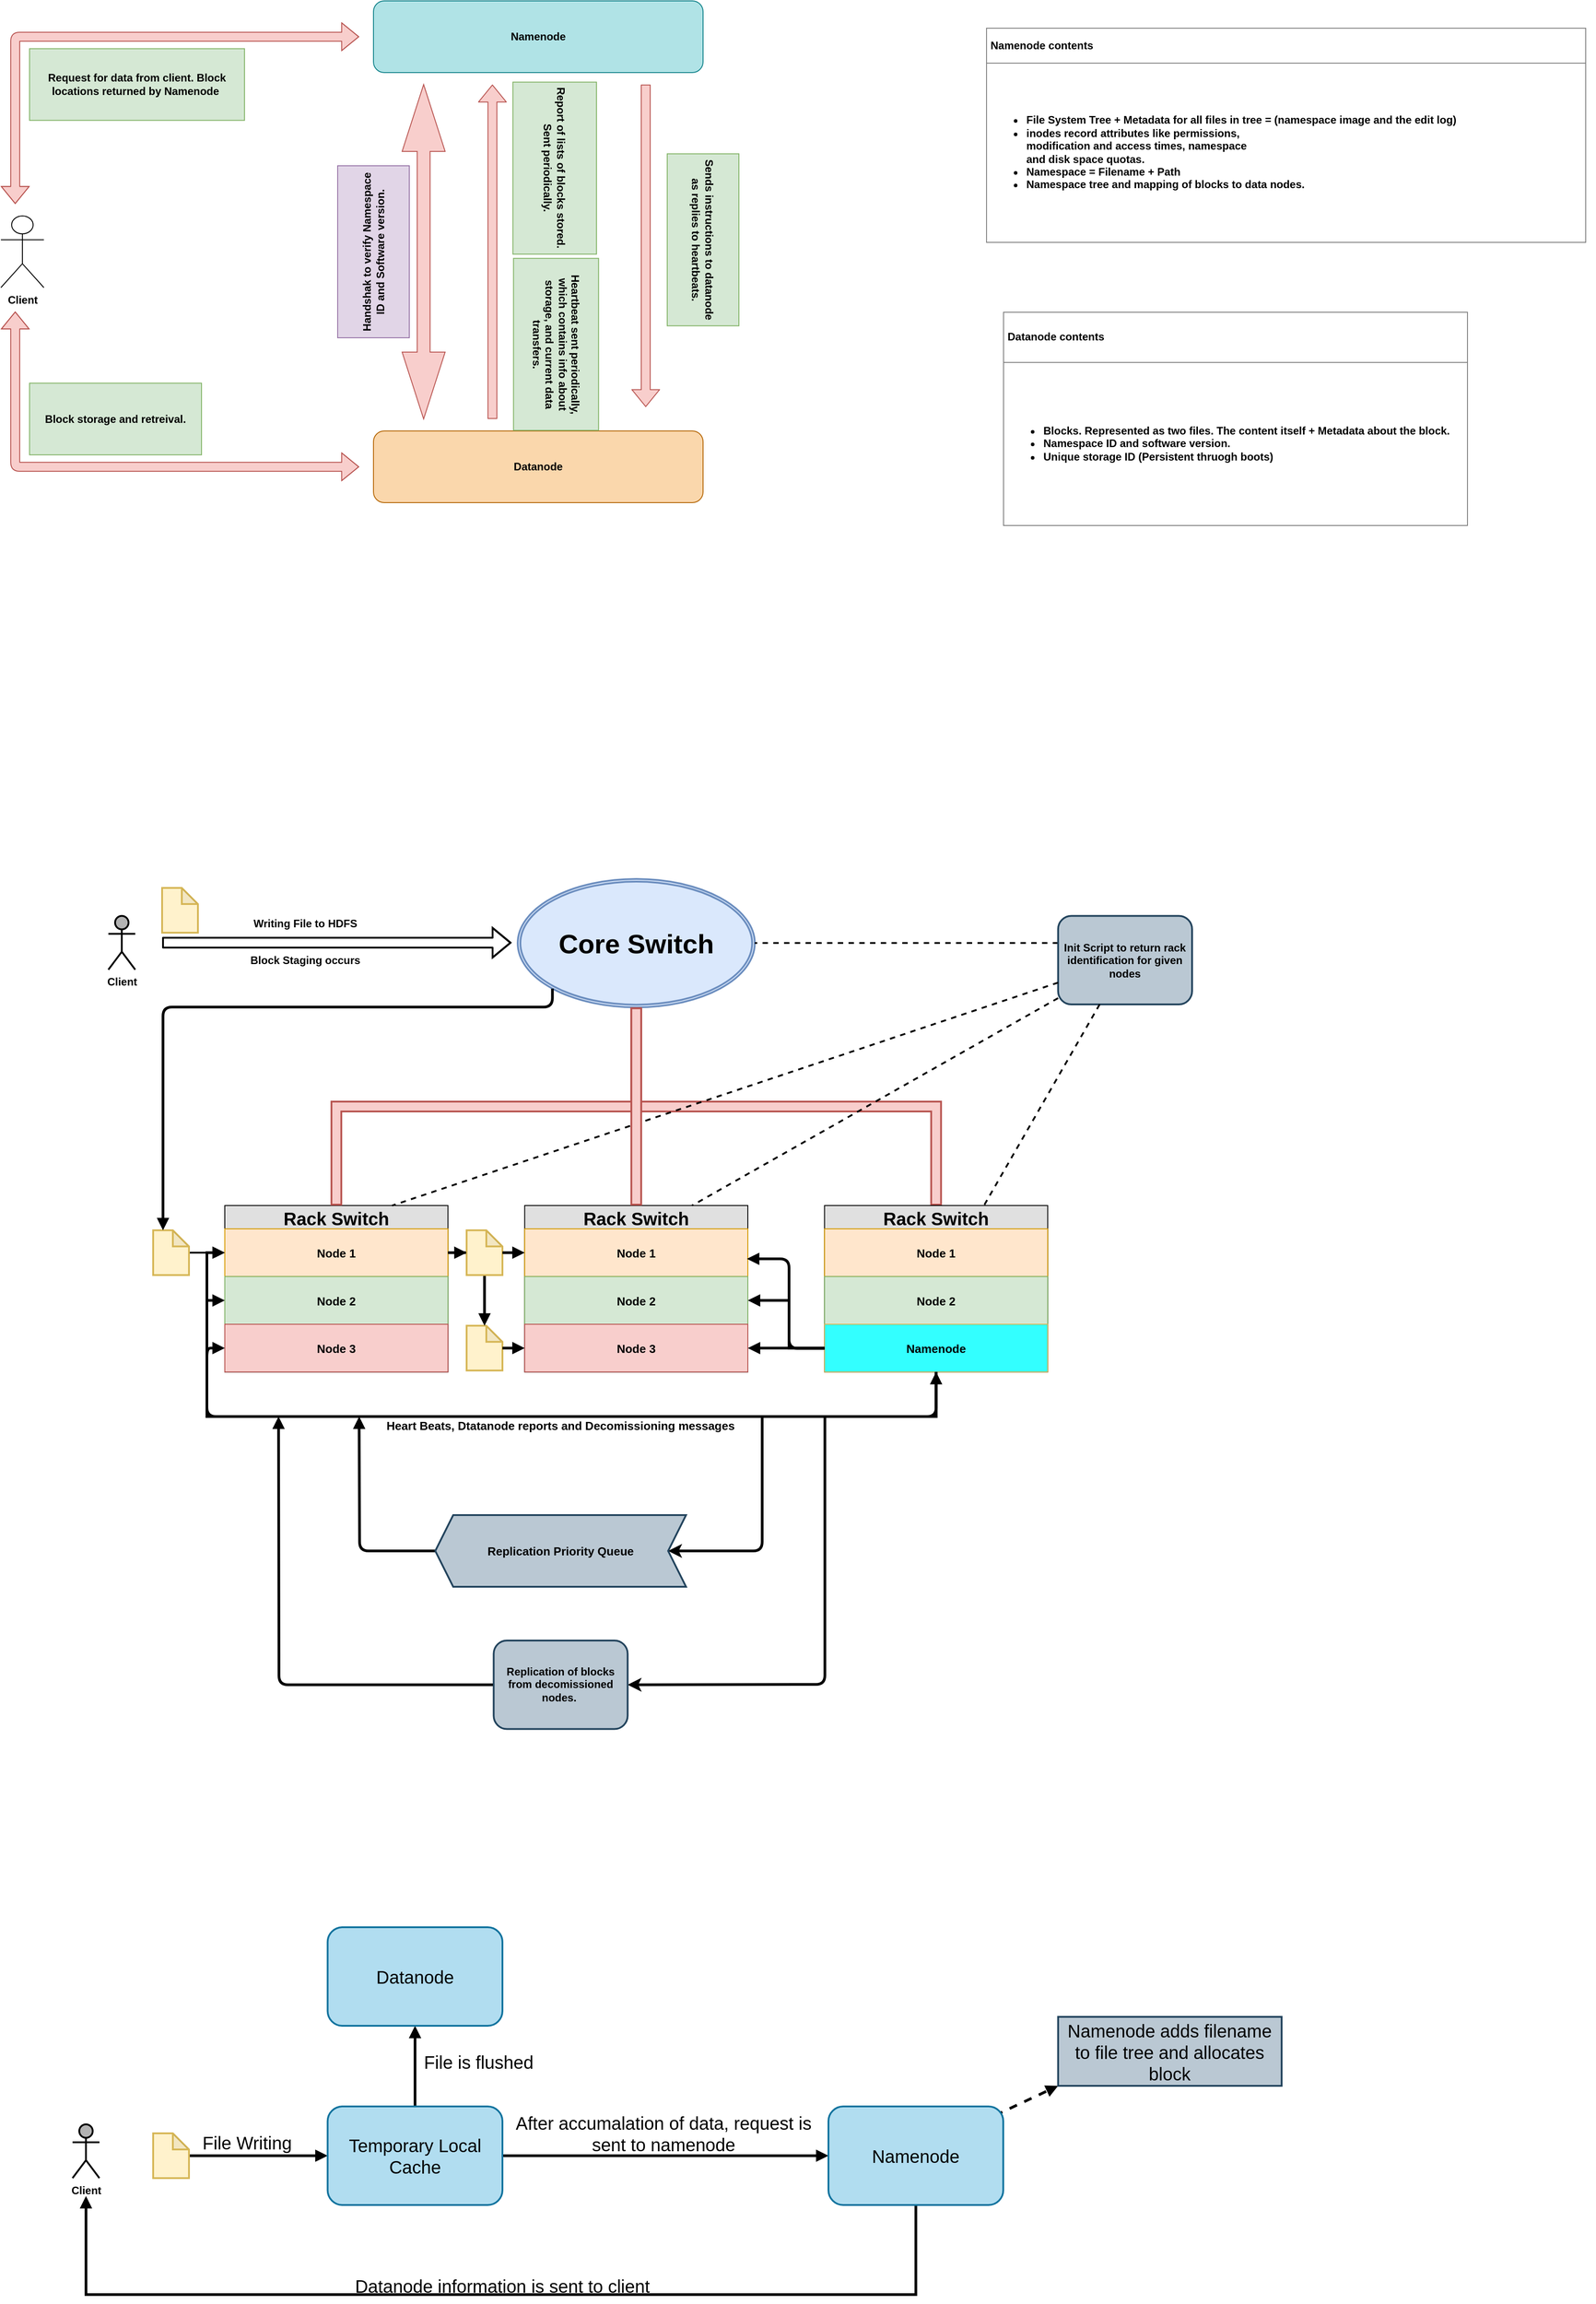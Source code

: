 <mxfile version="12.6.5" type="device"><diagram id="C5RBs43oDa-KdzZeNtuy" name="Page-1"><mxGraphModel dx="1422" dy="852" grid="1" gridSize="10" guides="1" tooltips="1" connect="1" arrows="1" fold="1" page="1" pageScale="1" pageWidth="1200" pageHeight="1920" math="0" shadow="0"><root><mxCell id="WIyWlLk6GJQsqaUBKTNV-0"/><mxCell id="WIyWlLk6GJQsqaUBKTNV-1" parent="WIyWlLk6GJQsqaUBKTNV-0"/><mxCell id="GjDRsNcdDr-HbxXAL46u-3" value="&lt;table border=&quot;1&quot; width=&quot;100%&quot; cellpadding=&quot;4&quot; style=&quot;width: 100% ; height: 100% ; border-collapse: collapse&quot;&gt;&lt;tbody&gt;&lt;tr&gt;&lt;th&gt;Namenode contents&lt;/th&gt;&lt;/tr&gt;&lt;tr&gt;&lt;td&gt;&lt;ul&gt;&lt;li&gt;File System Tree + Metadata for all files in tree = (namespace image and the edit log)&lt;/li&gt;&lt;li&gt;inodes record attributes like permissions, &lt;br&gt;modification and access times, namespace &lt;br&gt;and disk space quotas.&lt;/li&gt;&lt;li&gt;Namespace = Filename + Path&lt;/li&gt;&lt;li&gt;Namespace tree and mapping of blocks to data nodes.&lt;/li&gt;&lt;/ul&gt;&lt;/td&gt;&lt;/tr&gt;&lt;/tbody&gt;&lt;/table&gt;" style="text;html=1;strokeColor=none;fillColor=none;overflow=fill;align=left;fontStyle=1" parent="WIyWlLk6GJQsqaUBKTNV-1" vertex="1"><mxGeometry x="1180" y="140" width="670" height="240" as="geometry"/></mxCell><mxCell id="9HDueYmuPatAe0AQNyXU-12" value="Core Switch" style="ellipse;shape=doubleEllipse;margin=3;whiteSpace=wrap;html=1;align=center;strokeColor=#6c8ebf;strokeWidth=2;fillColor=#dae8fc;fontStyle=1;fontSize=30;" vertex="1" parent="WIyWlLk6GJQsqaUBKTNV-1"><mxGeometry x="657.032" y="1090" width="264.74" height="143.35" as="geometry"/></mxCell><mxCell id="9HDueYmuPatAe0AQNyXU-24" style="rounded=0;orthogonalLoop=1;jettySize=auto;html=1;entryX=0.5;entryY=0;entryDx=0;entryDy=0;strokeWidth=2;strokeColor=#b85450;shape=flexArrow;startArrow=none;startFill=0;edgeStyle=elbowEdgeStyle;elbow=vertical;endArrow=none;endFill=0;shadow=0;comic=0;fillColor=#f8cecc;fontStyle=1" edge="1" parent="WIyWlLk6GJQsqaUBKTNV-1" source="9HDueYmuPatAe0AQNyXU-12" target="9HDueYmuPatAe0AQNyXU-4"><mxGeometry relative="1" as="geometry"/></mxCell><mxCell id="9HDueYmuPatAe0AQNyXU-29" style="edgeStyle=elbowEdgeStyle;rounded=0;comic=0;orthogonalLoop=1;jettySize=auto;elbow=vertical;html=1;entryX=1;entryY=0.5;entryDx=0;entryDy=0;shadow=0;startArrow=none;startFill=0;endArrow=none;endFill=0;strokeColor=#000000;strokeWidth=2;fillColor=#CCCCCC;dashed=1;fontStyle=1" edge="1" parent="WIyWlLk6GJQsqaUBKTNV-1" source="9HDueYmuPatAe0AQNyXU-26" target="9HDueYmuPatAe0AQNyXU-12"><mxGeometry relative="1" as="geometry"/></mxCell><mxCell id="9HDueYmuPatAe0AQNyXU-26" value="Init Script to return rack identification for given nodes" style="rounded=1;whiteSpace=wrap;html=1;strokeWidth=2;fillColor=#bac8d3;strokeColor=#23445d;fontStyle=1" vertex="1" parent="WIyWlLk6GJQsqaUBKTNV-1"><mxGeometry x="1260.43" y="1131.25" width="149.57" height="98.75" as="geometry"/></mxCell><mxCell id="9HDueYmuPatAe0AQNyXU-39" value="" style="group;fontStyle=1;fontSize=20;" vertex="1" connectable="0" parent="WIyWlLk6GJQsqaUBKTNV-1"><mxGeometry x="330" y="1454.518" width="249.17" height="225.733" as="geometry"/></mxCell><mxCell id="9HDueYmuPatAe0AQNyXU-0" value="Rack Switch" style="swimlane;fontStyle=1;childLayout=stackLayout;horizontal=1;startSize=26;fillColor=#e0e0e0;horizontalStack=0;resizeParent=1;resizeParentMax=0;resizeLast=0;collapsible=1;marginBottom=0;swimlaneFillColor=#ffffff;align=center;fontSize=20;" vertex="1" parent="9HDueYmuPatAe0AQNyXU-39"><mxGeometry width="249.17" height="185.733" as="geometry"/></mxCell><mxCell id="9HDueYmuPatAe0AQNyXU-1" value="Node 1" style="text;strokeColor=#d79b00;fillColor=#ffe6cc;spacingLeft=4;spacingRight=4;overflow=hidden;rotatable=0;points=[[0,0.5],[1,0.5]];portConstraint=eastwest;fontSize=13;align=center;verticalAlign=middle;fontStyle=1" vertex="1" parent="9HDueYmuPatAe0AQNyXU-0"><mxGeometry y="26" width="249.17" height="53.244" as="geometry"/></mxCell><mxCell id="9HDueYmuPatAe0AQNyXU-2" value="Node 2" style="text;strokeColor=#82b366;fillColor=#d5e8d4;spacingLeft=4;spacingRight=4;overflow=hidden;rotatable=0;points=[[0,0.5],[1,0.5]];portConstraint=eastwest;fontSize=13;align=center;verticalAlign=middle;fontStyle=1" vertex="1" parent="9HDueYmuPatAe0AQNyXU-0"><mxGeometry y="79.244" width="249.17" height="53.244" as="geometry"/></mxCell><mxCell id="9HDueYmuPatAe0AQNyXU-3" value="Node 3" style="text;strokeColor=#b85450;fillColor=#f8cecc;spacingLeft=4;spacingRight=4;overflow=hidden;rotatable=0;points=[[0,0.5],[1,0.5]];portConstraint=eastwest;fontSize=13;align=center;verticalAlign=middle;fontStyle=1" vertex="1" parent="9HDueYmuPatAe0AQNyXU-0"><mxGeometry y="132.488" width="249.17" height="53.244" as="geometry"/></mxCell><mxCell id="9HDueYmuPatAe0AQNyXU-22" style="rounded=0;orthogonalLoop=1;jettySize=auto;html=1;strokeWidth=2;strokeColor=#b85450;shape=flexArrow;startArrow=none;startFill=0;edgeStyle=elbowEdgeStyle;elbow=vertical;endArrow=none;endFill=0;shadow=0;comic=0;fillColor=#f8cecc;fontStyle=1" edge="1" parent="WIyWlLk6GJQsqaUBKTNV-1" source="9HDueYmuPatAe0AQNyXU-12" target="9HDueYmuPatAe0AQNyXU-0"><mxGeometry relative="1" as="geometry"/></mxCell><mxCell id="9HDueYmuPatAe0AQNyXU-34" style="rounded=0;comic=0;orthogonalLoop=1;jettySize=auto;elbow=vertical;html=1;entryX=0.75;entryY=0;entryDx=0;entryDy=0;shadow=0;dashed=1;startArrow=none;startFill=0;endArrow=none;endFill=0;strokeColor=#000000;strokeWidth=2;fillColor=#CCCCCC;fontStyle=1" edge="1" parent="WIyWlLk6GJQsqaUBKTNV-1" source="9HDueYmuPatAe0AQNyXU-26" target="9HDueYmuPatAe0AQNyXU-0"><mxGeometry relative="1" as="geometry"/></mxCell><mxCell id="9HDueYmuPatAe0AQNyXU-41" value="Client" style="shape=umlActor;verticalLabelPosition=bottom;labelBackgroundColor=#ffffff;verticalAlign=top;html=1;outlineConnect=0;strokeColor=#000000;strokeWidth=2;fillColor=#B3B3B3;fontStyle=1" vertex="1" parent="WIyWlLk6GJQsqaUBKTNV-1"><mxGeometry x="200" y="1131.25" width="30" height="60" as="geometry"/></mxCell><mxCell id="9HDueYmuPatAe0AQNyXU-42" value="" style="shape=flexArrow;endArrow=classic;html=1;shadow=0;strokeColor=#000000;strokeWidth=2;fillColor=#FFFFFF;fontStyle=1" edge="1" parent="WIyWlLk6GJQsqaUBKTNV-1"><mxGeometry width="50" height="50" relative="1" as="geometry"><mxPoint x="260" y="1161.17" as="sourcePoint"/><mxPoint x="650" y="1161.17" as="targetPoint"/><Array as="points"><mxPoint x="450" y="1161.17"/></Array></mxGeometry></mxCell><mxCell id="9HDueYmuPatAe0AQNyXU-43" value="" style="shape=note;whiteSpace=wrap;html=1;backgroundOutline=1;darkOpacity=0.05;strokeColor=#d6b656;strokeWidth=2;fillColor=#fff2cc;size=18;fontStyle=1" vertex="1" parent="WIyWlLk6GJQsqaUBKTNV-1"><mxGeometry x="260" y="1100" width="40" height="50" as="geometry"/></mxCell><mxCell id="9HDueYmuPatAe0AQNyXU-47" style="edgeStyle=none;rounded=0;comic=0;orthogonalLoop=1;jettySize=auto;html=1;entryX=0;entryY=0.5;entryDx=0;entryDy=0;shadow=0;startArrow=none;startFill=0;endArrow=block;endFill=1;strokeColor=#000000;strokeWidth=2;fillColor=#FFFFFF;fontStyle=1" edge="1" parent="WIyWlLk6GJQsqaUBKTNV-1" source="9HDueYmuPatAe0AQNyXU-44" target="9HDueYmuPatAe0AQNyXU-1"><mxGeometry relative="1" as="geometry"/></mxCell><mxCell id="9HDueYmuPatAe0AQNyXU-44" value="" style="shape=note;whiteSpace=wrap;html=1;backgroundOutline=1;darkOpacity=0.05;strokeColor=#d6b656;strokeWidth=2;fillColor=#fff2cc;size=18;fontStyle=1" vertex="1" parent="WIyWlLk6GJQsqaUBKTNV-1"><mxGeometry x="250" y="1482.14" width="40" height="50" as="geometry"/></mxCell><mxCell id="9HDueYmuPatAe0AQNyXU-48" style="edgeStyle=orthogonalEdgeStyle;rounded=1;comic=0;orthogonalLoop=1;jettySize=auto;html=1;exitX=0;exitY=1;exitDx=0;exitDy=0;entryX=0;entryY=0;entryDx=11;entryDy=0;entryPerimeter=0;shadow=0;startArrow=none;startFill=0;endArrow=block;endFill=1;strokeColor=#000000;strokeWidth=3;fillColor=#FFFFFF;fontStyle=1" edge="1" parent="WIyWlLk6GJQsqaUBKTNV-1" source="9HDueYmuPatAe0AQNyXU-12" target="9HDueYmuPatAe0AQNyXU-44"><mxGeometry relative="1" as="geometry"><Array as="points"><mxPoint x="696" y="1233"/><mxPoint x="261" y="1233"/></Array></mxGeometry></mxCell><mxCell id="9HDueYmuPatAe0AQNyXU-45" value="" style="shape=note;whiteSpace=wrap;html=1;backgroundOutline=1;darkOpacity=0.05;strokeColor=#d6b656;strokeWidth=2;fillColor=#fff2cc;size=18;fontStyle=1" vertex="1" parent="WIyWlLk6GJQsqaUBKTNV-1"><mxGeometry x="600" y="1588.63" width="40" height="50" as="geometry"/></mxCell><mxCell id="9HDueYmuPatAe0AQNyXU-51" style="edgeStyle=orthogonalEdgeStyle;rounded=0;comic=0;orthogonalLoop=1;jettySize=auto;html=1;entryX=0.5;entryY=0;entryDx=0;entryDy=0;entryPerimeter=0;shadow=0;startArrow=none;startFill=0;endArrow=block;endFill=1;strokeColor=#000000;strokeWidth=3;fillColor=#FFFFFF;fontStyle=1" edge="1" parent="WIyWlLk6GJQsqaUBKTNV-1" source="9HDueYmuPatAe0AQNyXU-46" target="9HDueYmuPatAe0AQNyXU-45"><mxGeometry relative="1" as="geometry"/></mxCell><mxCell id="9HDueYmuPatAe0AQNyXU-46" value="" style="shape=note;whiteSpace=wrap;html=1;backgroundOutline=1;darkOpacity=0.05;strokeColor=#d6b656;strokeWidth=2;fillColor=#fff2cc;size=18;fontStyle=1" vertex="1" parent="WIyWlLk6GJQsqaUBKTNV-1"><mxGeometry x="600" y="1482.14" width="40" height="50" as="geometry"/></mxCell><mxCell id="9HDueYmuPatAe0AQNyXU-49" style="edgeStyle=orthogonalEdgeStyle;rounded=0;comic=0;orthogonalLoop=1;jettySize=auto;html=1;exitX=1;exitY=0.5;exitDx=0;exitDy=0;shadow=0;startArrow=none;startFill=0;endArrow=block;endFill=1;strokeColor=#000000;strokeWidth=3;fillColor=#FFFFFF;fontStyle=1" edge="1" parent="WIyWlLk6GJQsqaUBKTNV-1" source="9HDueYmuPatAe0AQNyXU-1" target="9HDueYmuPatAe0AQNyXU-46"><mxGeometry relative="1" as="geometry"/></mxCell><mxCell id="9HDueYmuPatAe0AQNyXU-53" value="" style="group;fontStyle=1" vertex="1" connectable="0" parent="WIyWlLk6GJQsqaUBKTNV-1"><mxGeometry x="999.637" y="1454.518" width="249.167" height="185.733" as="geometry"/></mxCell><mxCell id="9HDueYmuPatAe0AQNyXU-4" value="Rack Switch" style="swimlane;fontStyle=1;childLayout=stackLayout;horizontal=1;startSize=26;fillColor=#e0e0e0;horizontalStack=0;resizeParent=1;resizeParentMax=0;resizeLast=0;collapsible=1;marginBottom=0;swimlaneFillColor=#ffffff;align=center;fontSize=20;" vertex="1" parent="9HDueYmuPatAe0AQNyXU-53"><mxGeometry width="249.167" height="185.733" as="geometry"/></mxCell><mxCell id="9HDueYmuPatAe0AQNyXU-5" value="Node 1" style="text;strokeColor=#d79b00;fillColor=#ffe6cc;spacingLeft=4;spacingRight=4;overflow=hidden;rotatable=0;points=[[0,0.5],[1,0.5]];portConstraint=eastwest;fontSize=13;align=center;verticalAlign=middle;fontStyle=1" vertex="1" parent="9HDueYmuPatAe0AQNyXU-4"><mxGeometry y="26" width="249.167" height="53.244" as="geometry"/></mxCell><mxCell id="9HDueYmuPatAe0AQNyXU-6" value="Node 2" style="text;strokeColor=#82b366;fillColor=#d5e8d4;spacingLeft=4;spacingRight=4;overflow=hidden;rotatable=0;points=[[0,0.5],[1,0.5]];portConstraint=eastwest;fontSize=13;align=center;verticalAlign=middle;fontStyle=1" vertex="1" parent="9HDueYmuPatAe0AQNyXU-4"><mxGeometry y="79.244" width="249.167" height="53.244" as="geometry"/></mxCell><mxCell id="9HDueYmuPatAe0AQNyXU-7" value="Namenode" style="text;strokeColor=#d6b656;fillColor=#33FFFF;spacingLeft=4;spacingRight=4;overflow=hidden;rotatable=0;points=[[0,0.5],[1,0.5]];portConstraint=eastwest;fontSize=13;align=center;verticalAlign=middle;fontStyle=1" vertex="1" parent="9HDueYmuPatAe0AQNyXU-4"><mxGeometry y="132.488" width="249.167" height="53.244" as="geometry"/></mxCell><mxCell id="9HDueYmuPatAe0AQNyXU-36" style="edgeStyle=none;rounded=0;comic=0;orthogonalLoop=1;jettySize=auto;html=1;shadow=0;dashed=1;startArrow=none;startFill=0;endArrow=none;endFill=0;strokeColor=#000000;strokeWidth=2;fillColor=#CCCCCC;fontStyle=1" edge="1" parent="WIyWlLk6GJQsqaUBKTNV-1" source="9HDueYmuPatAe0AQNyXU-26" target="9HDueYmuPatAe0AQNyXU-4"><mxGeometry relative="1" as="geometry"/></mxCell><mxCell id="9HDueYmuPatAe0AQNyXU-54" value="" style="group;fontStyle=1;fontSize=20;" vertex="1" connectable="0" parent="WIyWlLk6GJQsqaUBKTNV-1"><mxGeometry x="664.819" y="1454.518" width="249.167" height="185.733" as="geometry"/></mxCell><mxCell id="9HDueYmuPatAe0AQNyXU-8" value="Rack Switch" style="swimlane;fontStyle=1;childLayout=stackLayout;horizontal=1;startSize=26;fillColor=#e0e0e0;horizontalStack=0;resizeParent=1;resizeParentMax=0;resizeLast=0;collapsible=1;marginBottom=0;swimlaneFillColor=#ffffff;align=center;fontSize=20;" vertex="1" parent="9HDueYmuPatAe0AQNyXU-54"><mxGeometry width="249.167" height="185.733" as="geometry"/></mxCell><mxCell id="9HDueYmuPatAe0AQNyXU-9" value="Node 1" style="text;strokeColor=#d79b00;fillColor=#ffe6cc;spacingLeft=4;spacingRight=4;overflow=hidden;rotatable=0;points=[[0,0.5],[1,0.5]];portConstraint=eastwest;fontSize=13;align=center;verticalAlign=middle;fontStyle=1" vertex="1" parent="9HDueYmuPatAe0AQNyXU-8"><mxGeometry y="26" width="249.167" height="53.244" as="geometry"/></mxCell><mxCell id="9HDueYmuPatAe0AQNyXU-10" value="Node 2" style="text;strokeColor=#82b366;fillColor=#d5e8d4;spacingLeft=4;spacingRight=4;overflow=hidden;rotatable=0;points=[[0,0.5],[1,0.5]];portConstraint=eastwest;fontSize=13;align=center;verticalAlign=middle;fontStyle=1" vertex="1" parent="9HDueYmuPatAe0AQNyXU-8"><mxGeometry y="79.244" width="249.167" height="53.244" as="geometry"/></mxCell><mxCell id="9HDueYmuPatAe0AQNyXU-11" value="Node 3" style="text;strokeColor=#b85450;fillColor=#f8cecc;spacingLeft=4;spacingRight=4;overflow=hidden;rotatable=0;points=[[0,0.5],[1,0.5]];portConstraint=eastwest;fontSize=13;align=center;verticalAlign=middle;fontStyle=1" vertex="1" parent="9HDueYmuPatAe0AQNyXU-8"><mxGeometry y="132.488" width="249.167" height="53.244" as="geometry"/></mxCell><mxCell id="9HDueYmuPatAe0AQNyXU-50" style="edgeStyle=orthogonalEdgeStyle;rounded=0;comic=0;orthogonalLoop=1;jettySize=auto;html=1;shadow=0;startArrow=none;startFill=0;endArrow=block;endFill=1;strokeColor=#000000;strokeWidth=3;fillColor=#FFFFFF;fontStyle=1" edge="1" parent="WIyWlLk6GJQsqaUBKTNV-1" source="9HDueYmuPatAe0AQNyXU-46" target="9HDueYmuPatAe0AQNyXU-9"><mxGeometry relative="1" as="geometry"/></mxCell><mxCell id="9HDueYmuPatAe0AQNyXU-52" style="edgeStyle=orthogonalEdgeStyle;rounded=0;comic=0;orthogonalLoop=1;jettySize=auto;html=1;shadow=0;startArrow=none;startFill=0;endArrow=block;endFill=1;strokeColor=#000000;strokeWidth=3;fillColor=#FFFFFF;fontStyle=1" edge="1" parent="WIyWlLk6GJQsqaUBKTNV-1" source="9HDueYmuPatAe0AQNyXU-45" target="9HDueYmuPatAe0AQNyXU-11"><mxGeometry relative="1" as="geometry"/></mxCell><mxCell id="9HDueYmuPatAe0AQNyXU-23" style="rounded=0;orthogonalLoop=1;jettySize=auto;html=1;entryX=0.5;entryY=0;entryDx=0;entryDy=0;strokeWidth=2;strokeColor=#b85450;shape=flexArrow;startArrow=none;startFill=0;edgeStyle=elbowEdgeStyle;elbow=vertical;endArrow=none;endFill=0;shadow=0;comic=0;fillColor=#f8cecc;fontStyle=1" edge="1" parent="WIyWlLk6GJQsqaUBKTNV-1" source="9HDueYmuPatAe0AQNyXU-12" target="9HDueYmuPatAe0AQNyXU-8"><mxGeometry relative="1" as="geometry"/></mxCell><mxCell id="9HDueYmuPatAe0AQNyXU-35" style="edgeStyle=none;rounded=0;comic=0;orthogonalLoop=1;jettySize=auto;html=1;entryX=0.75;entryY=0;entryDx=0;entryDy=0;shadow=0;dashed=1;startArrow=none;startFill=0;endArrow=none;endFill=0;strokeColor=#000000;strokeWidth=2;fillColor=#CCCCCC;fontStyle=1" edge="1" parent="WIyWlLk6GJQsqaUBKTNV-1" source="9HDueYmuPatAe0AQNyXU-26" target="9HDueYmuPatAe0AQNyXU-8"><mxGeometry relative="1" as="geometry"/></mxCell><mxCell id="9HDueYmuPatAe0AQNyXU-56" value="Writing File to HDFS" style="text;html=1;strokeColor=none;fillColor=none;align=center;verticalAlign=middle;whiteSpace=wrap;rounded=0;fontStyle=1" vertex="1" parent="WIyWlLk6GJQsqaUBKTNV-1"><mxGeometry x="360" y="1130" width="120" height="20" as="geometry"/></mxCell><mxCell id="9HDueYmuPatAe0AQNyXU-60" style="rounded=1;comic=0;orthogonalLoop=1;jettySize=auto;html=1;shadow=0;startArrow=none;startFill=0;endArrow=block;endFill=1;strokeColor=#000000;strokeWidth=3;fillColor=#FFFFFF;fontSize=13;entryX=0.996;entryY=0.629;entryDx=0;entryDy=0;entryPerimeter=0;edgeStyle=orthogonalEdgeStyle;" edge="1" parent="WIyWlLk6GJQsqaUBKTNV-1" target="9HDueYmuPatAe0AQNyXU-9"><mxGeometry relative="1" as="geometry"><mxPoint x="999.64" y="1614" as="sourcePoint"/><mxPoint x="922.64" y="1507" as="targetPoint"/><Array as="points"><mxPoint x="960" y="1614"/><mxPoint x="960" y="1514"/></Array></mxGeometry></mxCell><mxCell id="9HDueYmuPatAe0AQNyXU-61" style="edgeStyle=orthogonalEdgeStyle;rounded=0;comic=0;orthogonalLoop=1;jettySize=auto;html=1;entryX=1;entryY=0.5;entryDx=0;entryDy=0;shadow=0;startArrow=none;startFill=0;endArrow=block;endFill=1;strokeColor=#000000;strokeWidth=3;fillColor=#FFFFFF;fontSize=13;exitX=0;exitY=0.5;exitDx=0;exitDy=0;" edge="1" parent="WIyWlLk6GJQsqaUBKTNV-1" source="9HDueYmuPatAe0AQNyXU-7" target="9HDueYmuPatAe0AQNyXU-10"><mxGeometry relative="1" as="geometry"><Array as="points"><mxPoint x="960" y="1614"/><mxPoint x="960" y="1560"/></Array></mxGeometry></mxCell><mxCell id="9HDueYmuPatAe0AQNyXU-62" style="edgeStyle=orthogonalEdgeStyle;rounded=0;comic=0;orthogonalLoop=1;jettySize=auto;html=1;entryX=1;entryY=0.5;entryDx=0;entryDy=0;shadow=0;startArrow=none;startFill=0;endArrow=block;endFill=1;strokeColor=#000000;strokeWidth=3;fillColor=#FFFFFF;fontSize=13;" edge="1" parent="WIyWlLk6GJQsqaUBKTNV-1" source="9HDueYmuPatAe0AQNyXU-7" target="9HDueYmuPatAe0AQNyXU-11"><mxGeometry relative="1" as="geometry"/></mxCell><mxCell id="9HDueYmuPatAe0AQNyXU-64" style="edgeStyle=orthogonalEdgeStyle;rounded=0;comic=0;orthogonalLoop=1;jettySize=auto;html=1;entryX=0;entryY=0.5;entryDx=0;entryDy=0;shadow=0;startArrow=none;startFill=0;endArrow=block;endFill=1;strokeColor=#000000;strokeWidth=3;fillColor=#FFFFFF;fontSize=13;" edge="1" parent="WIyWlLk6GJQsqaUBKTNV-1" source="9HDueYmuPatAe0AQNyXU-7" target="9HDueYmuPatAe0AQNyXU-1"><mxGeometry relative="1" as="geometry"><Array as="points"><mxPoint x="1124" y="1690"/><mxPoint x="310" y="1690"/><mxPoint x="310" y="1507"/></Array></mxGeometry></mxCell><mxCell id="9HDueYmuPatAe0AQNyXU-66" style="edgeStyle=orthogonalEdgeStyle;rounded=0;comic=0;orthogonalLoop=1;jettySize=auto;html=1;entryX=0;entryY=0.5;entryDx=0;entryDy=0;shadow=0;startArrow=none;startFill=0;endArrow=block;endFill=1;strokeColor=#000000;strokeWidth=3;fillColor=#FFFFFF;fontSize=13;" edge="1" parent="WIyWlLk6GJQsqaUBKTNV-1" source="9HDueYmuPatAe0AQNyXU-7" target="9HDueYmuPatAe0AQNyXU-2"><mxGeometry relative="1" as="geometry"><Array as="points"><mxPoint x="1124" y="1690"/><mxPoint x="310" y="1690"/><mxPoint x="310" y="1560"/></Array></mxGeometry></mxCell><mxCell id="9HDueYmuPatAe0AQNyXU-67" style="edgeStyle=orthogonalEdgeStyle;comic=0;orthogonalLoop=1;jettySize=auto;html=1;entryX=0;entryY=0.5;entryDx=0;entryDy=0;shadow=0;startArrow=block;startFill=1;endArrow=block;endFill=1;strokeColor=#000000;strokeWidth=3;fillColor=#FFFFFF;fontSize=13;rounded=1;" edge="1" parent="WIyWlLk6GJQsqaUBKTNV-1" source="9HDueYmuPatAe0AQNyXU-7" target="9HDueYmuPatAe0AQNyXU-3"><mxGeometry relative="1" as="geometry"><Array as="points"><mxPoint x="1124" y="1690"/><mxPoint x="310" y="1690"/><mxPoint x="310" y="1614"/></Array></mxGeometry></mxCell><mxCell id="9HDueYmuPatAe0AQNyXU-68" value="Heart Beats, Dtatanode reports and Decomissioning messages" style="text;html=1;strokeColor=none;fillColor=none;align=center;verticalAlign=middle;whiteSpace=wrap;rounded=0;fontSize=13;fontStyle=1" vertex="1" parent="WIyWlLk6GJQsqaUBKTNV-1"><mxGeometry x="500" y="1690" width="410" height="20" as="geometry"/></mxCell><mxCell id="9HDueYmuPatAe0AQNyXU-69" value="" style="endArrow=classic;html=1;shadow=0;strokeColor=#000000;strokeWidth=3;fillColor=#FFFFFF;fontSize=13;entryX=0;entryY=0.5;entryDx=0;entryDy=0;" edge="1" parent="WIyWlLk6GJQsqaUBKTNV-1" target="9HDueYmuPatAe0AQNyXU-70"><mxGeometry width="50" height="50" relative="1" as="geometry"><mxPoint x="930" y="1690" as="sourcePoint"/><mxPoint x="770" y="1840" as="targetPoint"/><Array as="points"><mxPoint x="930" y="1840"/></Array></mxGeometry></mxCell><mxCell id="9HDueYmuPatAe0AQNyXU-71" style="edgeStyle=orthogonalEdgeStyle;comic=0;orthogonalLoop=1;jettySize=auto;html=1;shadow=0;startArrow=none;startFill=0;endArrow=block;endFill=1;strokeColor=#000000;strokeWidth=3;fillColor=#FFFFFF;fontSize=13;rounded=1;" edge="1" parent="WIyWlLk6GJQsqaUBKTNV-1" source="9HDueYmuPatAe0AQNyXU-70"><mxGeometry relative="1" as="geometry"><mxPoint x="480" y="1690" as="targetPoint"/></mxGeometry></mxCell><mxCell id="9HDueYmuPatAe0AQNyXU-70" value="Replication Priority Queue" style="shape=step;perimeter=stepPerimeter;whiteSpace=wrap;html=1;fixedSize=1;strokeColor=#23445d;strokeWidth=2;fillColor=#bac8d3;fontSize=13;align=center;direction=west;fontStyle=1" vertex="1" parent="WIyWlLk6GJQsqaUBKTNV-1"><mxGeometry x="565" y="1800" width="280" height="80" as="geometry"/></mxCell><mxCell id="9HDueYmuPatAe0AQNyXU-72" value="" style="endArrow=classic;html=1;shadow=0;strokeColor=#000000;strokeWidth=3;fillColor=#FFFFFF;fontSize=13;entryX=1;entryY=0.5;entryDx=0;entryDy=0;" edge="1" parent="WIyWlLk6GJQsqaUBKTNV-1" target="9HDueYmuPatAe0AQNyXU-76"><mxGeometry width="50" height="50" relative="1" as="geometry"><mxPoint x="1000" y="1690" as="sourcePoint"/><mxPoint x="825" y="2060" as="targetPoint"/><Array as="points"><mxPoint x="1000" y="1989"/></Array></mxGeometry></mxCell><mxCell id="9HDueYmuPatAe0AQNyXU-73" style="edgeStyle=orthogonalEdgeStyle;comic=0;orthogonalLoop=1;jettySize=auto;html=1;shadow=0;startArrow=none;startFill=0;endArrow=block;endFill=1;strokeColor=#000000;strokeWidth=3;fillColor=#FFFFFF;fontSize=13;exitX=0;exitY=0.5;exitDx=0;exitDy=0;rounded=1;" edge="1" parent="WIyWlLk6GJQsqaUBKTNV-1" source="9HDueYmuPatAe0AQNyXU-76"><mxGeometry relative="1" as="geometry"><mxPoint x="390" y="1690" as="targetPoint"/><mxPoint x="565" y="2060" as="sourcePoint"/></mxGeometry></mxCell><mxCell id="9HDueYmuPatAe0AQNyXU-76" value="Replication of blocks from decomissioned nodes.&amp;nbsp;" style="rounded=1;whiteSpace=wrap;html=1;strokeWidth=2;fillColor=#bac8d3;strokeColor=#23445d;fontStyle=1" vertex="1" parent="WIyWlLk6GJQsqaUBKTNV-1"><mxGeometry x="630.22" y="1940" width="149.57" height="98.75" as="geometry"/></mxCell><mxCell id="9HDueYmuPatAe0AQNyXU-77" value="Block Staging occurs" style="text;html=1;strokeColor=none;fillColor=none;align=center;verticalAlign=middle;whiteSpace=wrap;rounded=0;fontStyle=1" vertex="1" parent="WIyWlLk6GJQsqaUBKTNV-1"><mxGeometry x="350" y="1170.62" width="140" height="20" as="geometry"/></mxCell><mxCell id="9HDueYmuPatAe0AQNyXU-80" value="&lt;span style=&quot;color: rgba(0 , 0 , 0 , 0) ; font-family: monospace ; font-size: 0px&quot;&gt;%3CmxGraphModel%3E%3Croot%3E%3CmxCell%20id%3D%220%22%2F%3E%3CmxCell%20id%3D%221%22%20parent%3D%220%22%2F%3E%3CmxCell%20id%3D%222%22%20value%3D%22Client%22%20style%3D%22shape%3DumlActor%3BverticalLabelPosition%3Dbottom%3BlabelBackgroundColor%3D%23ffffff%3BverticalAlign%3Dtop%3Bhtml%3D1%3BoutlineConnect%3D0%3BstrokeColor%3D%23000000%3BstrokeWidth%3D2%3BfillColor%3D%23B3B3B3%3BfontStyle%3D1%22%20vertex%3D%221%22%20parent%3D%221%22%3E%3CmxGeometry%20x%3D%22200%22%20y%3D%221131.25%22%20width%3D%2230%22%20height%3D%2260%22%20as%3D%22geometry%22%2F%3E%3C%2FmxCell%3E%3CmxCell%20id%3D%223%22%20value%3D%22%22%20style%3D%22shape%3Dnote%3BwhiteSpace%3Dwrap%3Bhtml%3D1%3BbackgroundOutline%3D1%3BdarkOpacity%3D0.05%3BstrokeColor%3D%23d6b656%3BstrokeWidth%3D2%3BfillColor%3D%23fff2cc%3Bsize%3D18%3BfontStyle%3D1%22%20vertex%3D%221%22%20parent%3D%221%22%3E%3CmxGeometry%20x%3D%22260%22%20y%3D%221100%22%20width%3D%2240%22%20height%3D%2250%22%20as%3D%22geometry%22%2F%3E%3C%2FmxCell%3E%3C%2Froot%3E%3C%2FmxGraphModel%3E&lt;/span&gt;" style="text;html=1;align=center;verticalAlign=middle;resizable=0;points=[];autosize=1;fontSize=20;" vertex="1" parent="WIyWlLk6GJQsqaUBKTNV-1"><mxGeometry x="392" y="2343" width="20" height="40" as="geometry"/></mxCell><mxCell id="9HDueYmuPatAe0AQNyXU-81" value="Client" style="shape=umlActor;verticalLabelPosition=bottom;labelBackgroundColor=#ffffff;verticalAlign=top;html=1;outlineConnect=0;strokeColor=#000000;strokeWidth=2;fillColor=#B3B3B3;fontStyle=1" vertex="1" parent="WIyWlLk6GJQsqaUBKTNV-1"><mxGeometry x="160" y="2480" width="30" height="60" as="geometry"/></mxCell><mxCell id="9HDueYmuPatAe0AQNyXU-84" style="edgeStyle=orthogonalEdgeStyle;rounded=1;comic=0;orthogonalLoop=1;jettySize=auto;html=1;shadow=0;startArrow=none;startFill=0;endArrow=block;endFill=1;strokeColor=#000000;strokeWidth=3;fillColor=#FFFFFF;fontSize=20;" edge="1" parent="WIyWlLk6GJQsqaUBKTNV-1" source="9HDueYmuPatAe0AQNyXU-82" target="9HDueYmuPatAe0AQNyXU-83"><mxGeometry relative="1" as="geometry"/></mxCell><mxCell id="9HDueYmuPatAe0AQNyXU-82" value="" style="shape=note;whiteSpace=wrap;html=1;backgroundOutline=1;darkOpacity=0.05;strokeColor=#d6b656;strokeWidth=2;fillColor=#fff2cc;size=18;fontStyle=1" vertex="1" parent="WIyWlLk6GJQsqaUBKTNV-1"><mxGeometry x="250" y="2490" width="40" height="50" as="geometry"/></mxCell><mxCell id="9HDueYmuPatAe0AQNyXU-89" style="edgeStyle=orthogonalEdgeStyle;rounded=1;comic=0;orthogonalLoop=1;jettySize=auto;html=1;entryX=0;entryY=0.5;entryDx=0;entryDy=0;shadow=0;startArrow=none;startFill=0;endArrow=block;endFill=1;strokeColor=#000000;strokeWidth=3;fillColor=#FFFFFF;fontSize=20;" edge="1" parent="WIyWlLk6GJQsqaUBKTNV-1" source="9HDueYmuPatAe0AQNyXU-83" target="9HDueYmuPatAe0AQNyXU-88"><mxGeometry relative="1" as="geometry"/></mxCell><mxCell id="9HDueYmuPatAe0AQNyXU-98" style="edgeStyle=none;rounded=0;comic=0;orthogonalLoop=1;jettySize=auto;html=1;shadow=0;startArrow=none;startFill=0;endArrow=block;endFill=1;strokeColor=#000000;strokeWidth=3;fillColor=#FFFFFF;fontSize=20;" edge="1" parent="WIyWlLk6GJQsqaUBKTNV-1" source="9HDueYmuPatAe0AQNyXU-83" target="9HDueYmuPatAe0AQNyXU-97"><mxGeometry relative="1" as="geometry"/></mxCell><mxCell id="9HDueYmuPatAe0AQNyXU-83" value="Temporary Local Cache" style="rounded=1;whiteSpace=wrap;html=1;strokeColor=#10739e;strokeWidth=2;fillColor=#b1ddf0;fontSize=20;align=center;" vertex="1" parent="WIyWlLk6GJQsqaUBKTNV-1"><mxGeometry x="444.82" y="2460" width="195.18" height="110" as="geometry"/></mxCell><mxCell id="9HDueYmuPatAe0AQNyXU-86" value="File Writing" style="text;html=1;strokeColor=none;fillColor=none;align=center;verticalAlign=middle;whiteSpace=wrap;rounded=0;fontSize=20;" vertex="1" parent="WIyWlLk6GJQsqaUBKTNV-1"><mxGeometry x="300" y="2490" width="110" height="20" as="geometry"/></mxCell><mxCell id="9HDueYmuPatAe0AQNyXU-93" style="edgeStyle=orthogonalEdgeStyle;comic=0;orthogonalLoop=1;jettySize=auto;html=1;shadow=0;startArrow=none;startFill=0;endArrow=block;endFill=1;strokeColor=#000000;strokeWidth=3;fillColor=#FFFFFF;fontSize=20;rounded=0;" edge="1" parent="WIyWlLk6GJQsqaUBKTNV-1" source="9HDueYmuPatAe0AQNyXU-88"><mxGeometry relative="1" as="geometry"><mxPoint x="175" y="2560" as="targetPoint"/><Array as="points"><mxPoint x="1102" y="2670"/><mxPoint x="175" y="2670"/></Array></mxGeometry></mxCell><mxCell id="9HDueYmuPatAe0AQNyXU-96" style="rounded=0;comic=0;orthogonalLoop=1;jettySize=auto;html=1;entryX=0;entryY=1;entryDx=0;entryDy=0;shadow=0;startArrow=none;startFill=0;endArrow=block;endFill=1;strokeColor=#000000;strokeWidth=3;fillColor=#FFFFFF;fontSize=20;dashed=1;" edge="1" parent="WIyWlLk6GJQsqaUBKTNV-1" target="9HDueYmuPatAe0AQNyXU-95"><mxGeometry relative="1" as="geometry"><mxPoint x="1190" y="2470" as="sourcePoint"/></mxGeometry></mxCell><mxCell id="9HDueYmuPatAe0AQNyXU-88" value="Namenode" style="rounded=1;whiteSpace=wrap;html=1;strokeColor=#10739e;strokeWidth=2;fillColor=#b1ddf0;fontSize=20;align=center;" vertex="1" parent="WIyWlLk6GJQsqaUBKTNV-1"><mxGeometry x="1004" y="2460" width="195.18" height="110" as="geometry"/></mxCell><mxCell id="9HDueYmuPatAe0AQNyXU-90" value="After accumalation of data, request is sent to namenode" style="text;html=1;strokeColor=none;fillColor=none;align=center;verticalAlign=middle;whiteSpace=wrap;rounded=0;fontSize=20;" vertex="1" parent="WIyWlLk6GJQsqaUBKTNV-1"><mxGeometry x="650" y="2480" width="340" height="20" as="geometry"/></mxCell><mxCell id="9HDueYmuPatAe0AQNyXU-94" value="Datanode information is sent to client" style="text;html=1;strokeColor=none;fillColor=none;align=center;verticalAlign=middle;whiteSpace=wrap;rounded=0;fontSize=20;" vertex="1" parent="WIyWlLk6GJQsqaUBKTNV-1"><mxGeometry x="470" y="2650" width="340" height="20" as="geometry"/></mxCell><mxCell id="9HDueYmuPatAe0AQNyXU-95" value="Namenode adds filename to file tree and allocates block" style="rounded=0;whiteSpace=wrap;html=1;strokeColor=#23445d;strokeWidth=2;fillColor=#bac8d3;fontSize=20;align=center;" vertex="1" parent="WIyWlLk6GJQsqaUBKTNV-1"><mxGeometry x="1260.43" y="2360" width="249.57" height="77" as="geometry"/></mxCell><mxCell id="9HDueYmuPatAe0AQNyXU-97" value="Datanode" style="rounded=1;whiteSpace=wrap;html=1;strokeColor=#10739e;strokeWidth=2;fillColor=#b1ddf0;fontSize=20;align=center;" vertex="1" parent="WIyWlLk6GJQsqaUBKTNV-1"><mxGeometry x="444.82" y="2260" width="195.18" height="110" as="geometry"/></mxCell><mxCell id="9HDueYmuPatAe0AQNyXU-99" value="File is flushed" style="text;html=1;strokeColor=none;fillColor=none;align=center;verticalAlign=middle;whiteSpace=wrap;rounded=0;fontSize=20;" vertex="1" parent="WIyWlLk6GJQsqaUBKTNV-1"><mxGeometry x="547.03" y="2400" width="132.97" height="20" as="geometry"/></mxCell><mxCell id="GjDRsNcdDr-HbxXAL46u-0" value="Namenode" style="rounded=1;whiteSpace=wrap;html=1;fontStyle=1;fillColor=#b0e3e6;strokeColor=#0e8088;" parent="WIyWlLk6GJQsqaUBKTNV-1" vertex="1"><mxGeometry x="496" y="110" width="368" height="80" as="geometry"/></mxCell><mxCell id="GjDRsNcdDr-HbxXAL46u-4" value="Datanode" style="rounded=1;whiteSpace=wrap;html=1;fontStyle=1;fillColor=#fad7ac;strokeColor=#b46504;" parent="WIyWlLk6GJQsqaUBKTNV-1" vertex="1"><mxGeometry x="496" y="590" width="368" height="80" as="geometry"/></mxCell><mxCell id="GjDRsNcdDr-HbxXAL46u-5" value="Client" style="shape=umlActor;verticalLabelPosition=bottom;labelBackgroundColor=#ffffff;verticalAlign=top;html=1;outlineConnect=0;fontStyle=1" parent="WIyWlLk6GJQsqaUBKTNV-1" vertex="1"><mxGeometry x="80" y="350" width="48" height="80" as="geometry"/></mxCell><mxCell id="GjDRsNcdDr-HbxXAL46u-7" value="" style="shape=flexArrow;endArrow=classic;startArrow=classic;html=1;fontStyle=1;fillColor=#f8cecc;strokeColor=#b85450;" parent="WIyWlLk6GJQsqaUBKTNV-1" edge="1"><mxGeometry width="50" height="50" relative="1" as="geometry"><mxPoint x="480" y="630" as="sourcePoint"/><mxPoint x="96" y="456.667" as="targetPoint"/><Array as="points"><mxPoint x="96" y="630"/></Array></mxGeometry></mxCell><mxCell id="GjDRsNcdDr-HbxXAL46u-9" value="Block storage and retreival." style="rounded=0;whiteSpace=wrap;html=1;fontStyle=1;fillColor=#d5e8d4;strokeColor=#82b366;" parent="WIyWlLk6GJQsqaUBKTNV-1" vertex="1"><mxGeometry x="112" y="536.667" width="192" height="80" as="geometry"/></mxCell><mxCell id="GjDRsNcdDr-HbxXAL46u-12" value="" style="shape=flexArrow;endArrow=classic;html=1;fontStyle=1;fillColor=#f8cecc;strokeColor=#b85450;" parent="WIyWlLk6GJQsqaUBKTNV-1" edge="1"><mxGeometry width="50" height="50" relative="1" as="geometry"><mxPoint x="628.8" y="576.667" as="sourcePoint"/><mxPoint x="628.8" y="203.333" as="targetPoint"/></mxGeometry></mxCell><mxCell id="GjDRsNcdDr-HbxXAL46u-13" value="Report of lists of blocks stored. Sent periodically." style="rounded=0;whiteSpace=wrap;html=1;rotation=90;fontStyle=1;fillColor=#d5e8d4;strokeColor=#82b366;" parent="WIyWlLk6GJQsqaUBKTNV-1" vertex="1"><mxGeometry x="602.34" y="250" width="192" height="93.34" as="geometry"/></mxCell><mxCell id="GjDRsNcdDr-HbxXAL46u-15" value="" style="shape=doubleArrow;direction=south;whiteSpace=wrap;html=1;fontStyle=1;fillColor=#f8cecc;strokeColor=#b85450;" parent="WIyWlLk6GJQsqaUBKTNV-1" vertex="1"><mxGeometry x="528" y="203.333" width="48" height="373.333" as="geometry"/></mxCell><mxCell id="GjDRsNcdDr-HbxXAL46u-16" value="Handshak to verify Namespace ID and Software version." style="rounded=0;whiteSpace=wrap;html=1;rotation=-90;fontStyle=1;fillColor=#e1d5e7;strokeColor=#9673a6;" parent="WIyWlLk6GJQsqaUBKTNV-1" vertex="1"><mxGeometry x="400" y="350" width="192" height="80" as="geometry"/></mxCell><mxCell id="GjDRsNcdDr-HbxXAL46u-17" value="Heartbeat sent periodically, which contains info about storage, and current data transfers." style="rounded=0;whiteSpace=wrap;html=1;rotation=90;fontStyle=1;fillColor=#d5e8d4;strokeColor=#82b366;" parent="WIyWlLk6GJQsqaUBKTNV-1" vertex="1"><mxGeometry x="603.84" y="445.84" width="192" height="95" as="geometry"/></mxCell><mxCell id="GjDRsNcdDr-HbxXAL46u-18" value="" style="shape=flexArrow;endArrow=classic;html=1;fontStyle=1;fillColor=#f8cecc;strokeColor=#b85450;" parent="WIyWlLk6GJQsqaUBKTNV-1" edge="1"><mxGeometry width="50" height="50" relative="1" as="geometry"><mxPoint x="800" y="203.333" as="sourcePoint"/><mxPoint x="800" y="563.333" as="targetPoint"/></mxGeometry></mxCell><mxCell id="GjDRsNcdDr-HbxXAL46u-19" value="Sends instructions to datanode as replies to heartbeats." style="rounded=0;whiteSpace=wrap;html=1;rotation=90;fontStyle=1;fillColor=#d5e8d4;strokeColor=#82b366;" parent="WIyWlLk6GJQsqaUBKTNV-1" vertex="1"><mxGeometry x="768" y="336.667" width="192" height="80" as="geometry"/></mxCell><mxCell id="GjDRsNcdDr-HbxXAL46u-20" value="" style="shape=flexArrow;endArrow=classic;startArrow=classic;html=1;fontStyle=1;fillColor=#f8cecc;strokeColor=#b85450;" parent="WIyWlLk6GJQsqaUBKTNV-1" edge="1"><mxGeometry width="50" height="50" relative="1" as="geometry"><mxPoint x="480" y="150" as="sourcePoint"/><mxPoint x="96" y="336.667" as="targetPoint"/><Array as="points"><mxPoint x="96" y="150"/></Array></mxGeometry></mxCell><mxCell id="GjDRsNcdDr-HbxXAL46u-22" value="Request for data from client. Block locations returned by Namenode&amp;nbsp;" style="rounded=0;whiteSpace=wrap;html=1;fontStyle=1;fillColor=#d5e8d4;strokeColor=#82b366;" parent="WIyWlLk6GJQsqaUBKTNV-1" vertex="1"><mxGeometry x="112" y="163.333" width="240" height="80" as="geometry"/></mxCell><mxCell id="9HDueYmuPatAe0AQNyXU-101" value="&lt;table border=&quot;1&quot; width=&quot;100%&quot; cellpadding=&quot;4&quot; style=&quot;width: 519px ; height: 239px ; border-collapse: collapse&quot;&gt;&lt;tbody&gt;&lt;tr&gt;&lt;th&gt;Datanode contents&lt;/th&gt;&lt;/tr&gt;&lt;tr&gt;&lt;td&gt;&lt;ul&gt;&lt;li&gt;Blocks. Represented as two files. The content itself + Metadata about the block.&lt;/li&gt;&lt;li&gt;Namespace ID and software version.&lt;/li&gt;&lt;li&gt;Unique storage ID (Persistent thruogh boots)&lt;/li&gt;&lt;/ul&gt;&lt;/td&gt;&lt;/tr&gt;&lt;/tbody&gt;&lt;/table&gt;" style="text;html=1;strokeColor=none;fillColor=none;overflow=fill;align=left;fontStyle=1" vertex="1" parent="WIyWlLk6GJQsqaUBKTNV-1"><mxGeometry x="1199.18" y="456.67" width="660.82" height="240" as="geometry"/></mxCell></root></mxGraphModel></diagram></mxfile>